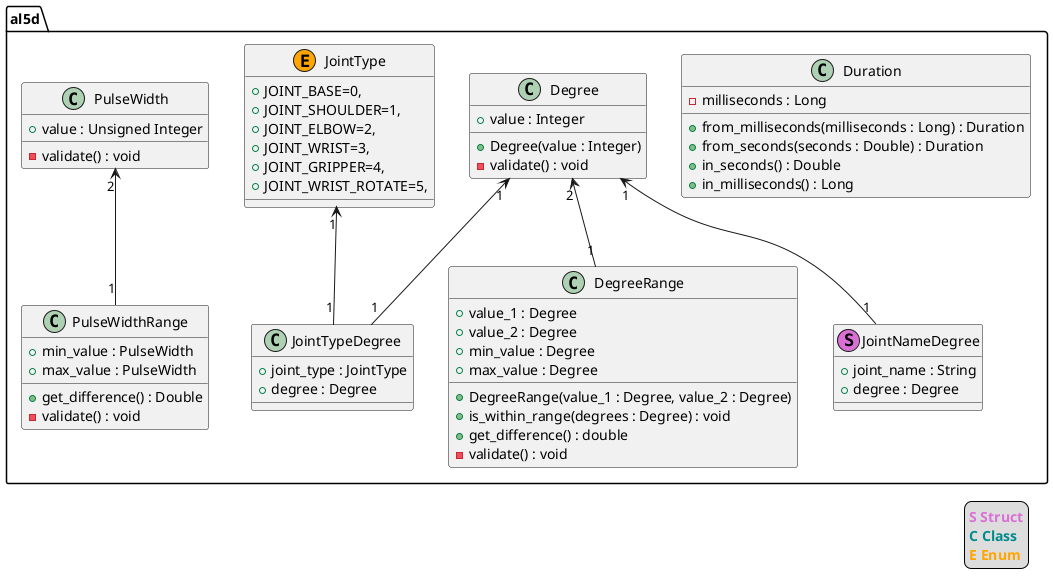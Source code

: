 @startuml

namespace al5d {
    class Duration

    class Degree {
        + Degree(value : Integer)
        - validate() : void
        + value : Integer
    }
    
    class DegreeRange {
        + value_1 : Degree
        + value_2 : Degree
        + min_value : Degree
        + max_value : Degree
        + DegreeRange(value_1 : Degree, value_2 : Degree)
        + is_within_range(degrees : Degree) : void
        + get_difference() : double
        - validate() : void
    }

    class JointNameDegree <<(S,Orchid)>> {
        + joint_name : String
        + degree : Degree
    }

    class JointType <<(E,Orange)>> {
        + JOINT_BASE=0,
        + JOINT_SHOULDER=1,
        + JOINT_ELBOW=2,
        + JOINT_WRIST=3,
        + JOINT_GRIPPER=4,
        + JOINT_WRIST_ROTATE=5,
    }

    class JointTypeDegree {
        + joint_type : JointType
        + degree : Degree
    }

    class PulseWidth {
        + value : Unsigned Integer
        - validate() : void
    }

    class PulseWidthRange {
        + get_difference() : Double
        + min_value : PulseWidth
        + max_value : PulseWidth
        - validate() : void
    }

    class Duration {
        + from_milliseconds(milliseconds : Long) : Duration
        + from_seconds(seconds : Double) : Duration
        + in_seconds() : Double
        + in_milliseconds() : Long
        - milliseconds : Long
    }

    Degree "2" <-- "1" DegreeRange
    Degree "1" <-- "1" JointNameDegree
    JointType "1" <-- "1" JointTypeDegree
    Degree "1" <-- "1" JointTypeDegree
    PulseWidth "2" <-- "1" PulseWidthRange
}

legend right
  <b><color:Orchid>S Struct</color></b>
  <b><color:DarkCyan>C Class</color></b>
  <b><color:Orange>E Enum</color></b>
endlegend

@enduml
